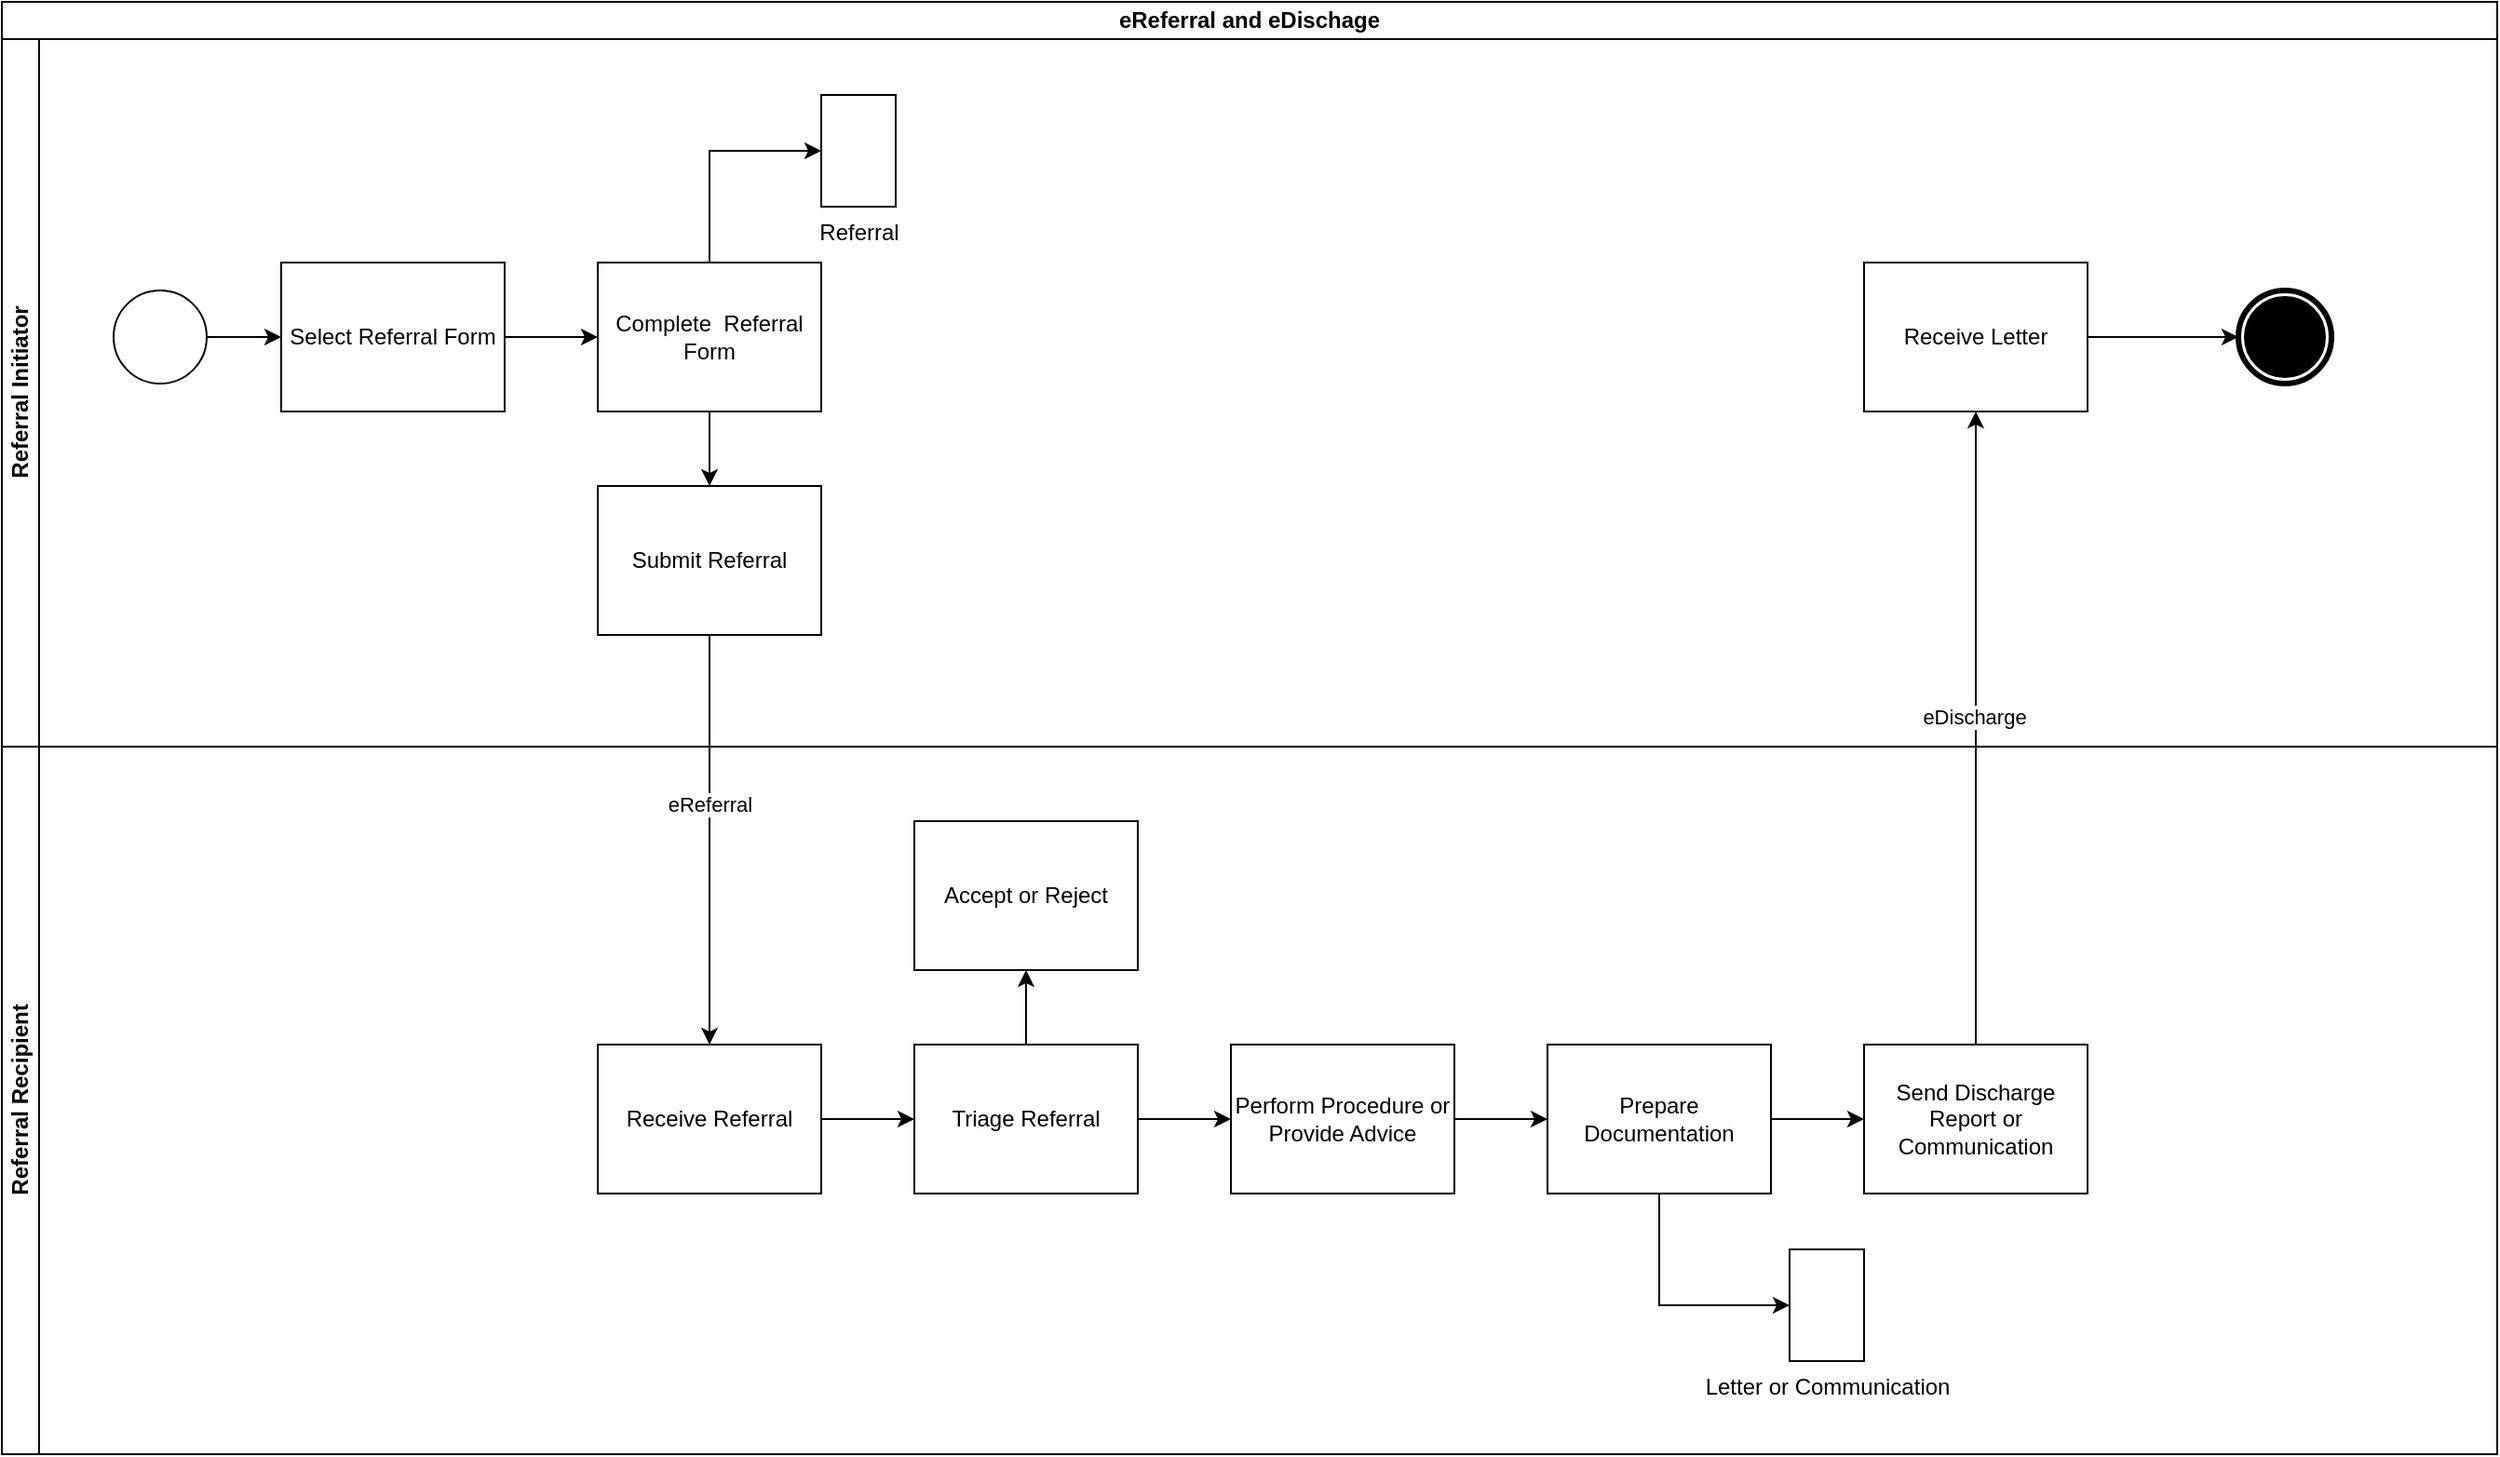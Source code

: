 <mxfile version="26.0.16">
  <diagram name="Page-1" id="mhcCw9Y-WHJ9YSm6l1Py">
    <mxGraphModel grid="1" page="1" gridSize="10" guides="1" tooltips="1" connect="1" arrows="1" fold="1" pageScale="1" pageWidth="827" pageHeight="1169" math="0" shadow="0">
      <root>
        <mxCell id="0" />
        <mxCell id="1" parent="0" />
        <mxCell id="g5N9hE3hsBz0X4arDoTH-1" value="eReferral and eDischage" style="swimlane;html=1;childLayout=stackLayout;resizeParent=1;resizeParentMax=0;horizontal=1;startSize=20;horizontalStack=0;whiteSpace=wrap;" vertex="1" parent="1">
          <mxGeometry x="40" y="40" width="1340" height="780" as="geometry" />
        </mxCell>
        <mxCell id="g5N9hE3hsBz0X4arDoTH-2" value="Referral Initiator" style="swimlane;html=1;startSize=20;horizontal=0;" vertex="1" parent="g5N9hE3hsBz0X4arDoTH-1">
          <mxGeometry y="20" width="1340" height="380" as="geometry" />
        </mxCell>
        <mxCell id="g5N9hE3hsBz0X4arDoTH-3" value="" style="edgeStyle=orthogonalEdgeStyle;rounded=0;orthogonalLoop=1;jettySize=auto;html=1;entryX=0;entryY=0.5;entryDx=0;entryDy=0;entryPerimeter=0;" edge="1" parent="g5N9hE3hsBz0X4arDoTH-2" source="g5N9hE3hsBz0X4arDoTH-4" target="g5N9hE3hsBz0X4arDoTH-6">
          <mxGeometry relative="1" as="geometry">
            <mxPoint x="155" y="160" as="targetPoint" />
          </mxGeometry>
        </mxCell>
        <mxCell id="g5N9hE3hsBz0X4arDoTH-4" value="" style="points=[[0.145,0.145,0],[0.5,0,0],[0.855,0.145,0],[1,0.5,0],[0.855,0.855,0],[0.5,1,0],[0.145,0.855,0],[0,0.5,0]];shape=mxgraph.bpmn.event;html=1;verticalLabelPosition=bottom;labelBackgroundColor=#ffffff;verticalAlign=top;align=center;perimeter=ellipsePerimeter;outlineConnect=0;aspect=fixed;outline=standard;symbol=general;" vertex="1" parent="g5N9hE3hsBz0X4arDoTH-2">
          <mxGeometry x="60" y="135" width="50" height="50" as="geometry" />
        </mxCell>
        <mxCell id="g5N9hE3hsBz0X4arDoTH-5" style="edgeStyle=orthogonalEdgeStyle;rounded=0;orthogonalLoop=1;jettySize=auto;html=1;" edge="1" parent="g5N9hE3hsBz0X4arDoTH-2" source="g5N9hE3hsBz0X4arDoTH-6" target="g5N9hE3hsBz0X4arDoTH-8">
          <mxGeometry relative="1" as="geometry" />
        </mxCell>
        <mxCell id="g5N9hE3hsBz0X4arDoTH-6" value="Select Referral Form" style="points=[[0.25,0,0],[0.5,0,0],[0.75,0,0],[1,0.25,0],[1,0.5,0],[1,0.75,0],[0.75,1,0],[0.5,1,0],[0.25,1,0],[0,0.75,0],[0,0.5,0],[0,0.25,0]];shape=mxgraph.bpmn.task2;whiteSpace=wrap;rectStyle=rounded;size=10;html=1;container=1;expand=0;collapsible=0;taskMarker=user;" vertex="1" parent="g5N9hE3hsBz0X4arDoTH-2">
          <mxGeometry x="150" y="120" width="120" height="80" as="geometry" />
        </mxCell>
        <mxCell id="g5N9hE3hsBz0X4arDoTH-8" value="Complete&amp;nbsp; Referral Form" style="points=[[0.25,0,0],[0.5,0,0],[0.75,0,0],[1,0.25,0],[1,0.5,0],[1,0.75,0],[0.75,1,0],[0.5,1,0],[0.25,1,0],[0,0.75,0],[0,0.5,0],[0,0.25,0]];shape=mxgraph.bpmn.task2;whiteSpace=wrap;rectStyle=rounded;size=10;html=1;container=1;expand=0;collapsible=0;taskMarker=user;" vertex="1" parent="g5N9hE3hsBz0X4arDoTH-2">
          <mxGeometry x="320" y="120" width="120" height="80" as="geometry" />
        </mxCell>
        <mxCell id="g5N9hE3hsBz0X4arDoTH-9" value="Submit Referral" style="points=[[0.25,0,0],[0.5,0,0],[0.75,0,0],[1,0.25,0],[1,0.5,0],[1,0.75,0],[0.75,1,0],[0.5,1,0],[0.25,1,0],[0,0.75,0],[0,0.5,0],[0,0.25,0]];shape=mxgraph.bpmn.task2;whiteSpace=wrap;rectStyle=rounded;size=10;html=1;container=1;expand=0;collapsible=0;taskMarker=send;" vertex="1" parent="g5N9hE3hsBz0X4arDoTH-2">
          <mxGeometry x="320" y="240" width="120" height="80" as="geometry" />
        </mxCell>
        <mxCell id="g5N9hE3hsBz0X4arDoTH-10" style="edgeStyle=orthogonalEdgeStyle;rounded=0;orthogonalLoop=1;jettySize=auto;html=1;entryX=0.5;entryY=0;entryDx=0;entryDy=0;entryPerimeter=0;" edge="1" parent="g5N9hE3hsBz0X4arDoTH-2" source="g5N9hE3hsBz0X4arDoTH-8" target="g5N9hE3hsBz0X4arDoTH-9">
          <mxGeometry relative="1" as="geometry" />
        </mxCell>
        <mxCell id="g5N9hE3hsBz0X4arDoTH-11" value="Referral" style="shape=mxgraph.bpmn.data2;labelPosition=center;verticalLabelPosition=bottom;align=center;verticalAlign=top;size=15;html=1;bpmnTransferType=output;" vertex="1" parent="g5N9hE3hsBz0X4arDoTH-2">
          <mxGeometry x="440" y="30" width="40" height="60" as="geometry" />
        </mxCell>
        <mxCell id="g5N9hE3hsBz0X4arDoTH-12" style="edgeStyle=orthogonalEdgeStyle;rounded=0;orthogonalLoop=1;jettySize=auto;html=1;entryX=0;entryY=0.5;entryDx=0;entryDy=0;entryPerimeter=0;" edge="1" parent="g5N9hE3hsBz0X4arDoTH-2" source="g5N9hE3hsBz0X4arDoTH-8" target="g5N9hE3hsBz0X4arDoTH-11">
          <mxGeometry relative="1" as="geometry" />
        </mxCell>
        <mxCell id="g5N9hE3hsBz0X4arDoTH-19" value="Receive Letter" style="points=[[0.25,0,0],[0.5,0,0],[0.75,0,0],[1,0.25,0],[1,0.5,0],[1,0.75,0],[0.75,1,0],[0.5,1,0],[0.25,1,0],[0,0.75,0],[0,0.5,0],[0,0.25,0]];shape=mxgraph.bpmn.task2;whiteSpace=wrap;rectStyle=rounded;size=10;html=1;container=1;expand=0;collapsible=0;taskMarker=receive;" vertex="1" parent="g5N9hE3hsBz0X4arDoTH-2">
          <mxGeometry x="1000" y="120" width="120" height="80" as="geometry" />
        </mxCell>
        <mxCell id="g5N9hE3hsBz0X4arDoTH-20" value="" style="points=[[0.145,0.145,0],[0.5,0,0],[0.855,0.145,0],[1,0.5,0],[0.855,0.855,0],[0.5,1,0],[0.145,0.855,0],[0,0.5,0]];shape=mxgraph.bpmn.event;html=1;verticalLabelPosition=bottom;labelBackgroundColor=#ffffff;verticalAlign=top;align=center;perimeter=ellipsePerimeter;outlineConnect=0;aspect=fixed;outline=end;symbol=terminate;" vertex="1" parent="g5N9hE3hsBz0X4arDoTH-2">
          <mxGeometry x="1201" y="135" width="50" height="50" as="geometry" />
        </mxCell>
        <mxCell id="g5N9hE3hsBz0X4arDoTH-21" style="edgeStyle=orthogonalEdgeStyle;rounded=0;orthogonalLoop=1;jettySize=auto;html=1;" edge="1" parent="g5N9hE3hsBz0X4arDoTH-2" source="g5N9hE3hsBz0X4arDoTH-19" target="g5N9hE3hsBz0X4arDoTH-20">
          <mxGeometry relative="1" as="geometry" />
        </mxCell>
        <mxCell id="g5N9hE3hsBz0X4arDoTH-22" value="Referral Recipient" style="swimlane;html=1;startSize=20;horizontal=0;" vertex="1" parent="g5N9hE3hsBz0X4arDoTH-1">
          <mxGeometry y="400" width="1340" height="380" as="geometry" />
        </mxCell>
        <mxCell id="PTeG42SvYrZNoQo3uG_o-3" style="edgeStyle=orthogonalEdgeStyle;rounded=0;orthogonalLoop=1;jettySize=auto;html=1;" edge="1" parent="g5N9hE3hsBz0X4arDoTH-22" source="g5N9hE3hsBz0X4arDoTH-23" target="g5N9hE3hsBz0X4arDoTH-24">
          <mxGeometry relative="1" as="geometry" />
        </mxCell>
        <mxCell id="g5N9hE3hsBz0X4arDoTH-23" value="Receive Referral" style="points=[[0.25,0,0],[0.5,0,0],[0.75,0,0],[1,0.25,0],[1,0.5,0],[1,0.75,0],[0.75,1,0],[0.5,1,0],[0.25,1,0],[0,0.75,0],[0,0.5,0],[0,0.25,0]];shape=mxgraph.bpmn.task2;whiteSpace=wrap;rectStyle=rounded;size=10;html=1;container=1;expand=0;collapsible=0;taskMarker=receive;" vertex="1" parent="g5N9hE3hsBz0X4arDoTH-22">
          <mxGeometry x="320" y="160" width="120" height="80" as="geometry" />
        </mxCell>
        <mxCell id="g5N9hE3hsBz0X4arDoTH-24" value="Triage Referral" style="points=[[0.25,0,0],[0.5,0,0],[0.75,0,0],[1,0.25,0],[1,0.5,0],[1,0.75,0],[0.75,1,0],[0.5,1,0],[0.25,1,0],[0,0.75,0],[0,0.5,0],[0,0.25,0]];shape=mxgraph.bpmn.task2;whiteSpace=wrap;rectStyle=rounded;size=10;html=1;container=1;expand=0;collapsible=0;taskMarker=user;" vertex="1" parent="g5N9hE3hsBz0X4arDoTH-22">
          <mxGeometry x="490" y="160" width="120" height="80" as="geometry" />
        </mxCell>
        <mxCell id="g5N9hE3hsBz0X4arDoTH-25" style="edgeStyle=orthogonalEdgeStyle;rounded=0;orthogonalLoop=1;jettySize=auto;html=1;entryX=0;entryY=0.5;entryDx=0;entryDy=0;entryPerimeter=0;" edge="1" parent="g5N9hE3hsBz0X4arDoTH-22" source="g5N9hE3hsBz0X4arDoTH-24" target="g5N9hE3hsBz0X4arDoTH-26">
          <mxGeometry relative="1" as="geometry">
            <mxPoint x="780" y="200" as="sourcePoint" />
          </mxGeometry>
        </mxCell>
        <mxCell id="g5N9hE3hsBz0X4arDoTH-26" value="Perform Procedure or Provide Advice" style="points=[[0.25,0,0],[0.5,0,0],[0.75,0,0],[1,0.25,0],[1,0.5,0],[1,0.75,0],[0.75,1,0],[0.5,1,0],[0.25,1,0],[0,0.75,0],[0,0.5,0],[0,0.25,0]];shape=mxgraph.bpmn.task2;whiteSpace=wrap;rectStyle=rounded;size=10;html=1;container=1;expand=0;collapsible=0;taskMarker=user;" vertex="1" parent="g5N9hE3hsBz0X4arDoTH-22">
          <mxGeometry x="660" y="160" width="120" height="80" as="geometry" />
        </mxCell>
        <mxCell id="g5N9hE3hsBz0X4arDoTH-27" value="Prepare Documentation" style="points=[[0.25,0,0],[0.5,0,0],[0.75,0,0],[1,0.25,0],[1,0.5,0],[1,0.75,0],[0.75,1,0],[0.5,1,0],[0.25,1,0],[0,0.75,0],[0,0.5,0],[0,0.25,0]];shape=mxgraph.bpmn.task2;whiteSpace=wrap;rectStyle=rounded;size=10;html=1;container=1;expand=0;collapsible=0;taskMarker=user;" vertex="1" parent="g5N9hE3hsBz0X4arDoTH-22">
          <mxGeometry x="830" y="160" width="120" height="80" as="geometry" />
        </mxCell>
        <mxCell id="g5N9hE3hsBz0X4arDoTH-28" style="edgeStyle=orthogonalEdgeStyle;rounded=0;orthogonalLoop=1;jettySize=auto;html=1;entryX=0;entryY=0.5;entryDx=0;entryDy=0;entryPerimeter=0;" edge="1" parent="g5N9hE3hsBz0X4arDoTH-22" source="g5N9hE3hsBz0X4arDoTH-26" target="g5N9hE3hsBz0X4arDoTH-27">
          <mxGeometry relative="1" as="geometry" />
        </mxCell>
        <mxCell id="g5N9hE3hsBz0X4arDoTH-29" value="Send Discharge Report or Communication" style="points=[[0.25,0,0],[0.5,0,0],[0.75,0,0],[1,0.25,0],[1,0.5,0],[1,0.75,0],[0.75,1,0],[0.5,1,0],[0.25,1,0],[0,0.75,0],[0,0.5,0],[0,0.25,0]];shape=mxgraph.bpmn.task2;whiteSpace=wrap;rectStyle=rounded;size=10;html=1;container=1;expand=0;collapsible=0;taskMarker=send;" vertex="1" parent="g5N9hE3hsBz0X4arDoTH-22">
          <mxGeometry x="1000" y="160" width="120" height="80" as="geometry" />
        </mxCell>
        <mxCell id="g5N9hE3hsBz0X4arDoTH-30" style="edgeStyle=orthogonalEdgeStyle;rounded=0;orthogonalLoop=1;jettySize=auto;html=1;entryX=0;entryY=0.5;entryDx=0;entryDy=0;entryPerimeter=0;" edge="1" parent="g5N9hE3hsBz0X4arDoTH-22" source="g5N9hE3hsBz0X4arDoTH-27" target="g5N9hE3hsBz0X4arDoTH-29">
          <mxGeometry relative="1" as="geometry" />
        </mxCell>
        <mxCell id="g5N9hE3hsBz0X4arDoTH-31" value="Letter or Communication" style="shape=mxgraph.bpmn.data2;labelPosition=center;verticalLabelPosition=bottom;align=center;verticalAlign=top;size=15;html=1;bpmnTransferType=output;" vertex="1" parent="g5N9hE3hsBz0X4arDoTH-22">
          <mxGeometry x="960" y="270" width="40" height="60" as="geometry" />
        </mxCell>
        <mxCell id="g5N9hE3hsBz0X4arDoTH-32" style="edgeStyle=orthogonalEdgeStyle;rounded=0;orthogonalLoop=1;jettySize=auto;html=1;entryX=0;entryY=0.5;entryDx=0;entryDy=0;entryPerimeter=0;exitX=0.5;exitY=1;exitDx=0;exitDy=0;exitPerimeter=0;" edge="1" parent="g5N9hE3hsBz0X4arDoTH-22" source="g5N9hE3hsBz0X4arDoTH-27" target="g5N9hE3hsBz0X4arDoTH-31">
          <mxGeometry relative="1" as="geometry">
            <Array as="points">
              <mxPoint x="890" y="300" />
            </Array>
          </mxGeometry>
        </mxCell>
        <mxCell id="PTeG42SvYrZNoQo3uG_o-4" value="Accept or Reject" style="points=[[0.25,0,0],[0.5,0,0],[0.75,0,0],[1,0.25,0],[1,0.5,0],[1,0.75,0],[0.75,1,0],[0.5,1,0],[0.25,1,0],[0,0.75,0],[0,0.5,0],[0,0.25,0]];shape=mxgraph.bpmn.task2;whiteSpace=wrap;rectStyle=rounded;size=10;html=1;container=1;expand=0;collapsible=0;taskMarker=send;bpmnShapeType=task;" vertex="1" parent="g5N9hE3hsBz0X4arDoTH-22">
          <mxGeometry x="490" y="40" width="120" height="80" as="geometry" />
        </mxCell>
        <mxCell id="PTeG42SvYrZNoQo3uG_o-5" style="edgeStyle=orthogonalEdgeStyle;rounded=0;orthogonalLoop=1;jettySize=auto;html=1;entryX=0.5;entryY=1;entryDx=0;entryDy=0;entryPerimeter=0;" edge="1" parent="g5N9hE3hsBz0X4arDoTH-22" source="g5N9hE3hsBz0X4arDoTH-24" target="PTeG42SvYrZNoQo3uG_o-4">
          <mxGeometry relative="1" as="geometry" />
        </mxCell>
        <mxCell id="g5N9hE3hsBz0X4arDoTH-34" style="edgeStyle=orthogonalEdgeStyle;rounded=0;orthogonalLoop=1;jettySize=auto;html=1;" edge="1" parent="g5N9hE3hsBz0X4arDoTH-1" source="g5N9hE3hsBz0X4arDoTH-9" target="g5N9hE3hsBz0X4arDoTH-23">
          <mxGeometry relative="1" as="geometry" />
        </mxCell>
        <mxCell id="g5N9hE3hsBz0X4arDoTH-35" value="eReferral" style="edgeLabel;html=1;align=center;verticalAlign=middle;resizable=0;points=[];" connectable="0" vertex="1" parent="g5N9hE3hsBz0X4arDoTH-34">
          <mxGeometry x="-0.178" relative="1" as="geometry">
            <mxPoint as="offset" />
          </mxGeometry>
        </mxCell>
        <mxCell id="g5N9hE3hsBz0X4arDoTH-38" style="edgeStyle=orthogonalEdgeStyle;rounded=0;orthogonalLoop=1;jettySize=auto;html=1;entryX=0.5;entryY=1;entryDx=0;entryDy=0;entryPerimeter=0;exitX=0.5;exitY=0;exitDx=0;exitDy=0;exitPerimeter=0;" edge="1" parent="g5N9hE3hsBz0X4arDoTH-1" source="g5N9hE3hsBz0X4arDoTH-29" target="g5N9hE3hsBz0X4arDoTH-19">
          <mxGeometry relative="1" as="geometry">
            <mxPoint x="1090" y="470" as="sourcePoint" />
            <mxPoint x="1190" y="220" as="targetPoint" />
          </mxGeometry>
        </mxCell>
        <mxCell id="g5N9hE3hsBz0X4arDoTH-39" value="eDischarge" style="edgeLabel;html=1;align=center;verticalAlign=middle;resizable=0;points=[];" connectable="0" vertex="1" parent="g5N9hE3hsBz0X4arDoTH-38">
          <mxGeometry x="0.038" y="1" relative="1" as="geometry">
            <mxPoint as="offset" />
          </mxGeometry>
        </mxCell>
      </root>
    </mxGraphModel>
  </diagram>
</mxfile>
